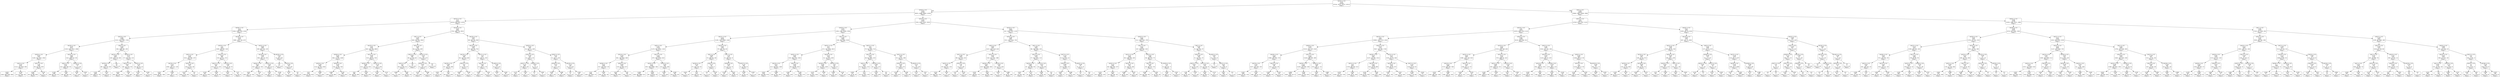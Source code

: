 digraph Tree {
node [shape=box, style="rounded", color="black", fontname=helvetica] ;
edge [fontname=helvetica] ;
0 [label="Cell 20 <= 0.5\n0.707\n130356\n[47162, 18771, 45112, 19311]\nPhase 1"] ;
1 [label="Cell 40 <= 0.5\n0.676\n63794\n[8079, 12808, 30604, 12303]\nPhase 3"] ;
0 -> 1 [labeldistance=2.5, labelangle=45, headlabel="True"] ;
2 [label="Cell 10 <= 0.5\n0.75\n25823\n[6158, 6738, 6457, 6470]\nPhase 2"] ;
1 -> 2 ;
3 [label="Cell 60 <= 0.5\n0.73\n18859\n[5400, 5338, 5703, 2418]\nPhase 3"] ;
2 -> 3 ;
4 [label="Cell 70 <= 0.5\n0.692\n12466\n[1515, 4213, 4957, 1781]\nPhase 3"] ;
3 -> 4 ;
5 [label="Cell 30 <= 0.5\n0.676\n9513\n[1329, 2025, 4573, 1586]\nPhase 3"] ;
4 -> 5 ;
6 [label="Cell 50 <= 0.5\n0.624\n7707\n[1209, 756, 4250, 1492]\nPhase 3"] ;
5 -> 6 ;
7 [label="Cell 0 <= 0.5\n0.555\n6243\n[1114, 716, 3918, 495]\nPhase 3"] ;
6 -> 7 ;
8 [label="0.635\n4766\n[1041, 690, 2550, 485]\nPhase 3"] ;
7 -> 8 ;
9 [label="0.139\n1477\n[73, 26, 1368, 10]\nPhase 3"] ;
7 -> 9 ;
10 [label="Cell 17 <= 0.5\n0.48\n1464\n[95, 40, 332, 997]\nPhase 4"] ;
6 -> 10 ;
11 [label="0.462\n1418\n[95, 40, 290, 993]\nPhase 4"] ;
10 -> 11 ;
12 [label="0.159\n46\n[0, 0, 42, 4]\nPhase 3"] ;
10 -> 12 ;
13 [label="Cell 51 <= 0.5\n0.467\n1806\n[120, 1269, 323, 94]\nPhase 2"] ;
5 -> 13 ;
14 [label="Cell 0 <= 0.5\n0.432\n1729\n[116, 1260, 308, 45]\nPhase 2"] ;
13 -> 14 ;
15 [label="0.338\n1186\n[88, 953, 124, 21]\nPhase 2"] ;
14 -> 15 ;
16 [label="0.561\n543\n[28, 307, 184, 24]\nPhase 2"] ;
14 -> 16 ;
17 [label="Cell 61 <= 0.5\n0.541\n77\n[4, 9, 15, 49]\nPhase 4"] ;
13 -> 17 ;
18 [label="0.392\n64\n[2, 6, 7, 49]\nPhase 4"] ;
17 -> 18 ;
19 [label="0.544\n13\n[2, 3, 8, 0]\nPhase 3"] ;
17 -> 19 ;
20 [label="Cell 0 <= 0.5\n0.426\n2953\n[186, 2188, 384, 195]\nPhase 2"] ;
4 -> 20 ;
21 [label="Cell 14 <= 0.5\n0.304\n1826\n[109, 1512, 125, 80]\nPhase 2"] ;
20 -> 21 ;
22 [label="Cell 78 <= 0.5\n0.29\n1806\n[89, 1512, 125, 80]\nPhase 2"] ;
21 -> 22 ;
23 [label="0.264\n1699\n[73, 1450, 97, 79]\nPhase 2"] ;
22 -> 23 ;
24 [label="0.573\n107\n[16, 62, 28, 1]\nPhase 2"] ;
22 -> 24 ;
25 [label="0.0\n20\n[20, 0, 0, 0]\nPhase 1"] ;
21 -> 25 ;
26 [label="Cell 30 <= 0.5\n0.572\n1127\n[77, 676, 259, 115]\nPhase 2"] ;
20 -> 26 ;
27 [label="Cell 51 <= 0.5\n0.667\n716\n[69, 321, 233, 93]\nPhase 2"] ;
26 -> 27 ;
28 [label="0.633\n658\n[68, 316, 229, 45]\nPhase 2"] ;
27 -> 28 ;
29 [label="0.303\n58\n[1, 5, 4, 48]\nPhase 4"] ;
27 -> 29 ;
30 [label="Cell 41 <= 0.5\n0.247\n411\n[8, 355, 26, 22]\nPhase 2"] ;
26 -> 30 ;
31 [label="0.178\n376\n[6, 340, 8, 22]\nPhase 2"] ;
30 -> 31 ;
32 [label="0.549\n35\n[2, 15, 18, 0]\nPhase 3"] ;
30 -> 32 ;
33 [label="Cell 30 <= 0.5\n0.576\n6393\n[3885, 1125, 746, 637]\nPhase 1"] ;
3 -> 33 ;
34 [label="Cell 50 <= 0.5\n0.47\n4928\n[3485, 318, 607, 518]\nPhase 1"] ;
33 -> 34 ;
35 [label="Cell 0 <= 0.5\n0.374\n4048\n[3151, 254, 496, 147]\nPhase 1"] ;
34 -> 35 ;
36 [label="Cell 70 <= 0.5\n0.315\n3537\n[2901, 245, 272, 119]\nPhase 1"] ;
35 -> 36 ;
37 [label="0.251\n2965\n[2550, 48, 261, 106]\nPhase 1"] ;
36 -> 37 ;
38 [label="0.504\n572\n[351, 197, 11, 13]\nPhase 1"] ;
36 -> 38 ;
39 [label="Cell 21 <= 0.5\n0.565\n511\n[250, 9, 224, 28]\nPhase 1"] ;
35 -> 39 ;
40 [label="0.571\n470\n[209, 9, 224, 28]\nPhase 3"] ;
39 -> 40 ;
41 [label="0.0\n41\n[41, 0, 0, 0]\nPhase 1"] ;
39 -> 41 ;
42 [label="Cell 61 <= 0.5\n0.657\n880\n[334, 64, 111, 371]\nPhase 4"] ;
34 -> 42 ;
43 [label="Cell 27 <= 0.5\n0.627\n605\n[176, 42, 73, 314]\nPhase 4"] ;
42 -> 43 ;
44 [label="0.539\n442\n[101, 28, 34, 279]\nPhase 4"] ;
43 -> 44 ;
45 [label="0.678\n163\n[75, 14, 39, 35]\nPhase 1"] ;
43 -> 45 ;
46 [label="Cell 79 <= 0.5\n0.601\n275\n[158, 22, 38, 57]\nPhase 1"] ;
42 -> 46 ;
47 [label="0.525\n239\n[154, 22, 10, 53]\nPhase 1"] ;
46 -> 47 ;
48 [label="0.37\n36\n[4, 0, 28, 4]\nPhase 3"] ;
46 -> 48 ;
49 [label="Cell 51 <= 0.5\n0.606\n1465\n[400, 807, 139, 119]\nPhase 2"] ;
33 -> 49 ;
50 [label="Cell 70 <= 0.5\n0.569\n1337\n[400, 769, 133, 35]\nPhase 2"] ;
49 -> 50 ;
51 [label="Cell 62 <= 0.5\n0.623\n908\n[337, 428, 113, 30]\nPhase 2"] ;
50 -> 51 ;
52 [label="0.621\n847\n[282, 423, 112, 30]\nPhase 2"] ;
51 -> 52 ;
53 [label="0.18\n61\n[55, 5, 1, 0]\nPhase 1"] ;
51 -> 53 ;
54 [label="Cell 61 <= 0.5\n0.344\n429\n[63, 341, 20, 5]\nPhase 2"] ;
50 -> 54 ;
55 [label="0.207\n319\n[16, 283, 19, 1]\nPhase 2"] ;
54 -> 55 ;
56 [label="0.538\n110\n[47, 58, 1, 4]\nPhase 2"] ;
54 -> 56 ;
57 [label="Cell 50 <= 0.5\n0.479\n128\n[0, 38, 6, 84]\nPhase 4"] ;
49 -> 57 ;
58 [label="0.0\n27\n[0, 27, 0, 0]\nPhase 2"] ;
57 -> 58 ;
59 [label="Cell 24 <= 0.5\n0.293\n101\n[0, 11, 6, 84]\nPhase 4"] ;
57 -> 59 ;
60 [label="0.143\n91\n[0, 1, 6, 84]\nPhase 4"] ;
59 -> 60 ;
61 [label="0.0\n10\n[0, 10, 0, 0]\nPhase 2"] ;
59 -> 61 ;
62 [label="Cell 30 <= 0.5\n0.597\n6964\n[758, 1400, 754, 4052]\nPhase 4"] ;
2 -> 62 ;
63 [label="Cell 1 <= 0.5\n0.545\n4823\n[669, 470, 592, 3092]\nPhase 4"] ;
62 -> 63 ;
64 [label="Cell 70 <= 0.5\n0.501\n4240\n[603, 426, 328, 2883]\nPhase 4"] ;
63 -> 64 ;
65 [label="Cell 60 <= 0.5\n0.434\n2984\n[460, 77, 267, 2180]\nPhase 4"] ;
64 -> 65 ;
66 [label="Cell 50 <= 0.5\n0.338\n1802\n[118, 56, 178, 1450]\nPhase 4"] ;
65 -> 66 ;
67 [label="0.43\n1265\n[108, 56, 169, 932]\nPhase 4"] ;
66 -> 67 ;
68 [label="0.069\n537\n[10, 0, 9, 518]\nPhase 4"] ;
66 -> 68 ;
69 [label="Cell 50 <= 0.5\n0.529\n1182\n[342, 21, 89, 730]\nPhase 4"] ;
65 -> 69 ;
70 [label="0.585\n776\n[283, 21, 66, 406]\nPhase 4"] ;
69 -> 70 ;
71 [label="0.339\n406\n[59, 0, 23, 324]\nPhase 4"] ;
69 -> 71 ;
72 [label="Cell 11 <= 0.5\n0.594\n1256\n[143, 349, 61, 703]\nPhase 4"] ;
64 -> 72 ;
73 [label="Cell 50 <= 0.5\n0.648\n940\n[121, 335, 59, 425]\nPhase 4"] ;
72 -> 73 ;
74 [label="0.62\n580\n[52, 283, 36, 209]\nPhase 2"] ;
73 -> 74 ;
75 [label="0.578\n360\n[69, 52, 23, 216]\nPhase 4"] ;
73 -> 75 ;
76 [label="Cell 22 <= 0.5\n0.219\n316\n[22, 14, 2, 278]\nPhase 4"] ;
72 -> 76 ;
77 [label="0.139\n299\n[6, 14, 2, 277]\nPhase 4"] ;
76 -> 77 ;
78 [label="0.111\n17\n[16, 0, 0, 1]\nPhase 1"] ;
76 -> 78 ;
79 [label="Cell 11 <= 0.5\n0.648\n583\n[66, 44, 264, 209]\nPhase 3"] ;
63 -> 79 ;
80 [label="Cell 51 <= 0.5\n0.606\n399\n[48, 41, 228, 82]\nPhase 3"] ;
79 -> 80 ;
81 [label="Cell 0 <= 0.5\n0.55\n358\n[48, 41, 228, 41]\nPhase 3"] ;
80 -> 81 ;
82 [label="0.664\n72\n[35, 7, 12, 18]\nPhase 1"] ;
81 -> 82 ;
83 [label="0.407\n286\n[13, 34, 216, 23]\nPhase 3"] ;
81 -> 83 ;
84 [label="0.0\n41\n[0, 0, 0, 41]\nPhase 4"] ;
80 -> 84 ;
85 [label="Cell 25 <= 0.5\n0.475\n184\n[18, 3, 36, 127]\nPhase 4"] ;
79 -> 85 ;
86 [label="Cell 67 <= 0.5\n0.403\n171\n[5, 3, 36, 127]\nPhase 4"] ;
85 -> 86 ;
87 [label="0.233\n122\n[0, 3, 13, 106]\nPhase 4"] ;
86 -> 87 ;
88 [label="0.586\n49\n[5, 0, 23, 21]\nPhase 3"] ;
86 -> 88 ;
89 [label="0.0\n13\n[13, 0, 0, 0]\nPhase 1"] ;
85 -> 89 ;
90 [label="Cell 70 <= 0.5\n0.603\n2141\n[89, 930, 162, 960]\nPhase 4"] ;
62 -> 90 ;
91 [label="Cell 31 <= 0.5\n0.598\n1442\n[73, 428, 150, 791]\nPhase 4"] ;
90 -> 91 ;
92 [label="Cell 79 <= 0.5\n0.538\n989\n[60, 164, 129, 636]\nPhase 4"] ;
91 -> 92 ;
93 [label="Cell 29 <= 0.5\n0.485\n863\n[57, 112, 95, 599]\nPhase 4"] ;
92 -> 93 ;
94 [label="0.651\n114\n[1, 44, 24, 45]\nPhase 4"] ;
93 -> 94 ;
95 [label="0.43\n749\n[56, 68, 71, 554]\nPhase 4"] ;
93 -> 95 ;
96 [label="Cell 41 <= 0.5\n0.67\n126\n[3, 52, 34, 37]\nPhase 2"] ;
92 -> 96 ;
97 [label="0.602\n99\n[2, 52, 13, 32]\nPhase 2"] ;
96 -> 97 ;
98 [label="0.359\n27\n[1, 0, 21, 5]\nPhase 3"] ;
96 -> 98 ;
99 [label="Cell 11 <= 0.5\n0.54\n453\n[13, 264, 21, 155]\nPhase 2"] ;
91 -> 99 ;
100 [label="Cell 2 <= 0.5\n0.461\n346\n[13, 242, 17, 74]\nPhase 2"] ;
99 -> 100 ;
101 [label="0.369\n311\n[13, 242, 9, 47]\nPhase 2"] ;
100 -> 101 ;
102 [label="0.353\n35\n[0, 0, 8, 27]\nPhase 4"] ;
100 -> 102 ;
103 [label="Cell 8 <= 0.5\n0.383\n107\n[0, 22, 4, 81]\nPhase 4"] ;
99 -> 103 ;
104 [label="0.463\n11\n[0, 7, 4, 0]\nPhase 2"] ;
103 -> 104 ;
105 [label="0.264\n96\n[0, 15, 0, 81]\nPhase 4"] ;
103 -> 105 ;
106 [label="Cell 50 <= 0.5\n0.425\n699\n[16, 502, 12, 169]\nPhase 2"] ;
90 -> 106 ;
107 [label="Cell 22 <= 0.5\n0.245\n420\n[13, 363, 9, 35]\nPhase 2"] ;
106 -> 107 ;
108 [label="Cell 27 <= 0.5\n0.215\n408\n[9, 360, 9, 30]\nPhase 2"] ;
107 -> 108 ;
109 [label="0.127\n314\n[2, 293, 6, 13]\nPhase 2"] ;
108 -> 109 ;
110 [label="0.453\n94\n[7, 67, 3, 17]\nPhase 2"] ;
108 -> 110 ;
111 [label="Cell 68 <= 0.5\n0.653\n12\n[4, 3, 0, 5]\nPhase 4"] ;
107 -> 111 ;
112 [label="0.0\n4\n[4, 0, 0, 0]\nPhase 1"] ;
111 -> 112 ;
113 [label="0.469\n8\n[0, 3, 0, 5]\nPhase 4"] ;
111 -> 113 ;
114 [label="Cell 67 <= 0.5\n0.521\n279\n[3, 139, 3, 134]\nPhase 2"] ;
106 -> 114 ;
115 [label="Cell 46 <= 0.5\n0.472\n170\n[3, 112, 3, 52]\nPhase 2"] ;
114 -> 115 ;
116 [label="0.369\n132\n[3, 102, 3, 24]\nPhase 2"] ;
115 -> 116 ;
117 [label="0.388\n38\n[0, 10, 0, 28]\nPhase 4"] ;
115 -> 117 ;
118 [label="Cell 29 <= 0.5\n0.373\n109\n[0, 27, 0, 82]\nPhase 4"] ;
114 -> 118 ;
119 [label="0.0\n8\n[0, 8, 0, 0]\nPhase 2"] ;
118 -> 119 ;
120 [label="0.305\n101\n[0, 19, 0, 82]\nPhase 4"] ;
118 -> 120 ;
121 [label="Cell 70 <= 0.5\n0.544\n37971\n[1921, 6070, 24147, 5833]\nPhase 3"] ;
1 -> 121 ;
122 [label="Cell 50 <= 0.5\n0.453\n27122\n[1494, 1538, 19390, 4700]\nPhase 3"] ;
121 -> 122 ;
123 [label="Cell 31 <= 0.5\n0.332\n18639\n[1248, 1135, 15090, 1166]\nPhase 3"] ;
122 -> 123 ;
124 [label="Cell 0 <= 0.5\n0.291\n17163\n[1170, 539, 14352, 1102]\nPhase 3"] ;
123 -> 124 ;
125 [label="Cell 10 <= 0.5\n0.526\n4307\n[691, 330, 2826, 460]\nPhase 3"] ;
124 -> 125 ;
126 [label="Cell 60 <= 0.5\n0.422\n3200\n[537, 263, 2357, 43]\nPhase 3"] ;
125 -> 126 ;
127 [label="0.34\n2468\n[244, 231, 1976, 17]\nPhase 3"] ;
126 -> 127 ;
128 [label="0.566\n732\n[293, 32, 381, 26]\nPhase 3"] ;
126 -> 128 ;
129 [label="Cell 61 <= 0.5\n0.656\n1107\n[154, 67, 469, 417]\nPhase 3"] ;
125 -> 129 ;
130 [label="0.621\n998\n[76, 66, 455, 401]\nPhase 3"] ;
129 -> 130 ;
131 [label="0.45\n109\n[78, 1, 14, 16]\nPhase 1"] ;
129 -> 131 ;
132 [label="Cell 11 <= 0.5\n0.192\n12856\n[479, 209, 11526, 642]\nPhase 3"] ;
124 -> 132 ;
133 [label="Cell 41 <= 0.5\n0.157\n12006\n[454, 200, 11006, 346]\nPhase 3"] ;
132 -> 133 ;
134 [label="0.268\n5744\n[359, 186, 4888, 311]\nPhase 3"] ;
133 -> 134 ;
135 [label="0.045\n6262\n[95, 14, 6118, 35]\nPhase 3"] ;
133 -> 135 ;
136 [label="Cell 41 <= 0.5\n0.503\n850\n[25, 9, 520, 296]\nPhase 3"] ;
132 -> 136 ;
137 [label="0.499\n343\n[7, 0, 133, 203]\nPhase 4"] ;
136 -> 137 ;
138 [label="0.382\n507\n[18, 9, 387, 93]\nPhase 3"] ;
136 -> 138 ;
139 [label="Cell 41 <= 0.5\n0.582\n1476\n[78, 596, 738, 64]\nPhase 3"] ;
123 -> 139 ;
140 [label="Cell 2 <= 0.5\n0.608\n843\n[73, 448, 262, 60]\nPhase 2"] ;
139 -> 140 ;
141 [label="Cell 30 <= 0.5\n0.578\n744\n[71, 440, 178, 55]\nPhase 2"] ;
140 -> 141 ;
142 [label="0.623\n70\n[28, 1, 31, 10]\nPhase 3"] ;
141 -> 142 ;
143 [label="0.52\n674\n[43, 439, 147, 45]\nPhase 2"] ;
141 -> 143 ;
144 [label="Cell 0 <= 0.5\n0.271\n99\n[2, 8, 84, 5]\nPhase 3"] ;
140 -> 144 ;
145 [label="0.0\n3\n[0, 3, 0, 0]\nPhase 2"] ;
144 -> 145 ;
146 [label="0.229\n96\n[2, 5, 84, 5]\nPhase 3"] ;
144 -> 146 ;
147 [label="Cell 1 <= 0.5\n0.38\n633\n[5, 148, 476, 4]\nPhase 3"] ;
139 -> 147 ;
148 [label="Cell 69 <= 0.5\n0.493\n347\n[4, 127, 212, 4]\nPhase 3"] ;
147 -> 148 ;
149 [label="0.158\n58\n[0, 53, 5, 0]\nPhase 2"] ;
148 -> 149 ;
150 [label="0.421\n289\n[4, 74, 207, 4]\nPhase 3"] ;
148 -> 150 ;
151 [label="Cell 37 <= 0.5\n0.143\n286\n[1, 21, 264, 0]\nPhase 3"] ;
147 -> 151 ;
152 [label="0.109\n277\n[1, 15, 261, 0]\nPhase 3"] ;
151 -> 152 ;
153 [label="0.444\n9\n[0, 6, 3, 0]\nPhase 2"] ;
151 -> 153 ;
154 [label="Cell 1 <= 0.5\n0.566\n8483\n[246, 403, 4300, 3534]\nPhase 3"] ;
122 -> 154 ;
155 [label="Cell 51 <= 0.5\n0.57\n5337\n[171, 307, 2038, 2821]\nPhase 4"] ;
154 -> 155 ;
156 [label="Cell 41 <= 0.5\n0.602\n3787\n[159, 288, 1759, 1581]\nPhase 3"] ;
155 -> 156 ;
157 [label="Cell 10 <= 0.5\n0.617\n2357\n[113, 250, 814, 1180]\nPhase 4"] ;
156 -> 157 ;
158 [label="0.652\n1410\n[93, 195, 649, 473]\nPhase 3"] ;
157 -> 158 ;
159 [label="0.408\n947\n[20, 55, 165, 707]\nPhase 4"] ;
157 -> 159 ;
160 [label="Cell 0 <= 0.5\n0.483\n1430\n[46, 38, 945, 401]\nPhase 3"] ;
156 -> 160 ;
161 [label="0.562\n420\n[34, 1, 161, 224]\nPhase 4"] ;
160 -> 161 ;
162 [label="0.365\n1010\n[12, 37, 784, 177]\nPhase 3"] ;
160 -> 162 ;
163 [label="Cell 42 <= 0.5\n0.327\n1550\n[12, 19, 279, 1240]\nPhase 4"] ;
155 -> 163 ;
164 [label="Cell 38 <= 0.5\n0.269\n1385\n[12, 19, 185, 1169]\nPhase 4"] ;
163 -> 164 ;
165 [label="0.237\n1311\n[12, 19, 144, 1136]\nPhase 4"] ;
164 -> 165 ;
166 [label="0.494\n74\n[0, 0, 41, 33]\nPhase 3"] ;
164 -> 166 ;
167 [label="Cell 45 <= 0.5\n0.49\n165\n[0, 0, 94, 71]\nPhase 3"] ;
163 -> 167 ;
168 [label="0.406\n127\n[0, 0, 91, 36]\nPhase 3"] ;
167 -> 168 ;
169 [label="0.145\n38\n[0, 0, 3, 35]\nPhase 4"] ;
167 -> 169 ;
170 [label="Cell 51 <= 0.5\n0.43\n3146\n[75, 96, 2262, 713]\nPhase 3"] ;
154 -> 170 ;
171 [label="Cell 11 <= 0.5\n0.343\n2314\n[60, 86, 1845, 323]\nPhase 3"] ;
170 -> 171 ;
172 [label="Cell 0 <= 0.5\n0.275\n1857\n[52, 83, 1571, 151]\nPhase 3"] ;
171 -> 172 ;
173 [label="0.699\n114\n[30, 19, 49, 16]\nPhase 3"] ;
172 -> 173 ;
174 [label="0.23\n1743\n[22, 64, 1522, 135]\nPhase 3"] ;
172 -> 174 ;
175 [label="Cell 34 <= 0.5\n0.499\n457\n[8, 3, 274, 172]\nPhase 3"] ;
171 -> 175 ;
176 [label="0.479\n429\n[8, 3, 274, 144]\nPhase 3"] ;
175 -> 176 ;
177 [label="0.0\n28\n[0, 0, 0, 28]\nPhase 4"] ;
175 -> 177 ;
178 [label="Cell 11 <= 0.5\n0.529\n832\n[15, 10, 417, 390]\nPhase 3"] ;
170 -> 178 ;
179 [label="Cell 41 <= 0.5\n0.507\n691\n[9, 9, 402, 271]\nPhase 3"] ;
178 -> 179 ;
180 [label="0.518\n394\n[6, 4, 169, 215]\nPhase 4"] ;
179 -> 180 ;
181 [label="0.349\n297\n[3, 5, 233, 56]\nPhase 3"] ;
179 -> 181 ;
182 [label="Cell 63 <= 0.5\n0.275\n141\n[6, 1, 15, 119]\nPhase 4"] ;
178 -> 182 ;
183 [label="0.171\n131\n[6, 0, 6, 119]\nPhase 4"] ;
182 -> 183 ;
184 [label="0.18\n10\n[0, 1, 9, 0]\nPhase 3"] ;
182 -> 184 ;
185 [label="Cell 30 <= 0.5\n0.621\n10849\n[427, 4532, 4757, 1133]\nPhase 3"] ;
121 -> 185 ;
186 [label="Cell 41 <= 0.5\n0.586\n5861\n[315, 1376, 3416, 754]\nPhase 3"] ;
185 -> 186 ;
187 [label="Cell 0 <= 0.5\n0.687\n3207\n[229, 1128, 1230, 620]\nPhase 3"] ;
186 -> 187 ;
188 [label="Cell 11 <= 0.5\n0.598\n1063\n[89, 613, 129, 232]\nPhase 2"] ;
187 -> 188 ;
189 [label="Cell 51 <= 0.5\n0.549\n950\n[76, 604, 127, 143]\nPhase 2"] ;
188 -> 189 ;
190 [label="0.522\n906\n[71, 600, 125, 110]\nPhase 2"] ;
189 -> 190 ;
191 [label="0.414\n44\n[5, 4, 2, 33]\nPhase 4"] ;
189 -> 191 ;
192 [label="Cell 10 <= 0.5\n0.36\n113\n[13, 9, 2, 89]\nPhase 4"] ;
188 -> 192 ;
193 [label="0.32\n10\n[8, 0, 0, 2]\nPhase 1"] ;
192 -> 193 ;
194 [label="0.276\n103\n[5, 9, 2, 87]\nPhase 4"] ;
192 -> 194 ;
195 [label="Cell 11 <= 0.5\n0.642\n2144\n[140, 515, 1101, 388]\nPhase 3"] ;
187 -> 195 ;
196 [label="Cell 50 <= 0.5\n0.603\n1841\n[125, 482, 1028, 206]\nPhase 3"] ;
195 -> 196 ;
197 [label="0.535\n1333\n[111, 358, 827, 37]\nPhase 3"] ;
196 -> 197 ;
198 [label="0.672\n508\n[14, 124, 201, 169]\nPhase 3"] ;
196 -> 198 ;
199 [label="Cell 10 <= 0.5\n0.567\n303\n[15, 33, 73, 182]\nPhase 4"] ;
195 -> 199 ;
200 [label="0.651\n41\n[9, 7, 21, 4]\nPhase 3"] ;
199 -> 200 ;
201 [label="0.489\n262\n[6, 26, 52, 178]\nPhase 4"] ;
199 -> 201 ;
202 [label="Cell 1 <= 0.5\n0.309\n2654\n[86, 248, 2186, 134]\nPhase 3"] ;
186 -> 202 ;
203 [label="Cell 11 <= 0.5\n0.436\n1470\n[77, 204, 1076, 113]\nPhase 3"] ;
202 -> 203 ;
204 [label="Cell 42 <= 0.5\n0.386\n1296\n[67, 191, 994, 44]\nPhase 3"] ;
203 -> 204 ;
205 [label="0.457\n973\n[67, 175, 691, 40]\nPhase 3"] ;
204 -> 205 ;
206 [label="0.117\n323\n[0, 16, 303, 4]\nPhase 3"] ;
204 -> 206 ;
207 [label="Cell 14 <= 0.5\n0.612\n174\n[10, 13, 82, 69]\nPhase 3"] ;
203 -> 207 ;
208 [label="0.596\n148\n[10, 13, 82, 43]\nPhase 3"] ;
207 -> 208 ;
209 [label="0.0\n26\n[0, 0, 0, 26]\nPhase 4"] ;
207 -> 209 ;
210 [label="Cell 73 <= 0.5\n0.119\n1184\n[9, 44, 1110, 21]\nPhase 3"] ;
202 -> 210 ;
211 [label="Cell 50 <= 0.5\n0.084\n1132\n[9, 19, 1083, 21]\nPhase 3"] ;
210 -> 211 ;
212 [label="0.032\n925\n[7, 7, 910, 1]\nPhase 3"] ;
211 -> 212 ;
213 [label="0.289\n207\n[2, 12, 173, 20]\nPhase 3"] ;
211 -> 213 ;
214 [label="Cell 67 <= 0.5\n0.499\n52\n[0, 25, 27, 0]\nPhase 3"] ;
210 -> 214 ;
215 [label="0.0\n27\n[0, 0, 27, 0]\nPhase 3"] ;
214 -> 215 ;
216 [label="0.0\n25\n[0, 25, 0, 0]\nPhase 2"] ;
214 -> 216 ;
217 [label="Cell 42 <= 0.5\n0.521\n4988\n[112, 3156, 1341, 379]\nPhase 2"] ;
185 -> 217 ;
218 [label="Cell 1 <= 0.5\n0.471\n4288\n[107, 2976, 863, 342]\nPhase 2"] ;
217 -> 218 ;
219 [label="Cell 11 <= 0.5\n0.372\n2808\n[69, 2190, 284, 265]\nPhase 2"] ;
218 -> 219 ;
220 [label="Cell 41 <= 0.5\n0.323\n2556\n[68, 2081, 250, 157]\nPhase 2"] ;
219 -> 220 ;
221 [label="0.253\n1662\n[43, 1429, 65, 125]\nPhase 2"] ;
220 -> 221 ;
222 [label="0.423\n894\n[25, 652, 185, 32]\nPhase 2"] ;
220 -> 222 ;
223 [label="Cell 51 <= 0.5\n0.611\n252\n[1, 109, 34, 108]\nPhase 2"] ;
219 -> 223 ;
224 [label="0.588\n183\n[1, 99, 25, 58]\nPhase 2"] ;
223 -> 224 ;
225 [label="0.437\n69\n[0, 10, 9, 50]\nPhase 4"] ;
223 -> 225 ;
226 [label="Cell 31 <= 0.5\n0.562\n1480\n[38, 786, 579, 77]\nPhase 2"] ;
218 -> 226 ;
227 [label="Cell 2 <= 0.5\n0.591\n963\n[34, 382, 477, 70]\nPhase 3"] ;
226 -> 227 ;
228 [label="0.589\n724\n[33, 362, 285, 44]\nPhase 2"] ;
227 -> 228 ;
229 [label="0.336\n239\n[1, 20, 192, 26]\nPhase 3"] ;
227 -> 229 ;
230 [label="Cell 56 <= 0.5\n0.35\n517\n[4, 404, 102, 7]\nPhase 2"] ;
226 -> 230 ;
231 [label="0.294\n479\n[4, 396, 72, 7]\nPhase 2"] ;
230 -> 231 ;
232 [label="0.332\n38\n[0, 8, 30, 0]\nPhase 3"] ;
230 -> 232 ;
233 [label="Cell 2 <= 0.5\n0.465\n700\n[5, 180, 478, 37]\nPhase 3"] ;
217 -> 233 ;
234 [label="Cell 41 <= 0.5\n0.548\n509\n[5, 176, 291, 37]\nPhase 3"] ;
233 -> 234 ;
235 [label="Cell 51 <= 0.5\n0.652\n130\n[5, 62, 35, 28]\nPhase 2"] ;
234 -> 235 ;
236 [label="0.58\n109\n[5, 62, 32, 10]\nPhase 2"] ;
235 -> 236 ;
237 [label="0.245\n21\n[0, 0, 3, 18]\nPhase 4"] ;
235 -> 237 ;
238 [label="Cell 73 <= 0.5\n0.453\n379\n[0, 114, 256, 9]\nPhase 3"] ;
234 -> 238 ;
239 [label="0.418\n358\n[0, 95, 256, 7]\nPhase 3"] ;
238 -> 239 ;
240 [label="0.172\n21\n[0, 19, 0, 2]\nPhase 2"] ;
238 -> 240 ;
241 [label="Cell 0 <= 0.5\n0.041\n191\n[0, 4, 187, 0]\nPhase 3"] ;
233 -> 241 ;
242 [label="0.0\n1\n[0, 1, 0, 0]\nPhase 2"] ;
241 -> 242 ;
243 [label="Cell 11 <= 0.5\n0.031\n190\n[0, 3, 187, 0]\nPhase 3"] ;
241 -> 243 ;
244 [label="0.021\n189\n[0, 2, 187, 0]\nPhase 3"] ;
243 -> 244 ;
245 [label="0.0\n1\n[0, 1, 0, 0]\nPhase 2"] ;
243 -> 245 ;
246 [label="Cell 0 <= 0.5\n0.589\n66562\n[39083, 5963, 14508, 7008]\nPhase 1"] ;
0 -> 246 [labeldistance=2.5, labelangle=-45, headlabel="False"] ;
247 [label="Cell 51 <= 0.5\n0.49\n39224\n[27029, 4775, 2297, 5123]\nPhase 1"] ;
246 -> 247 ;
248 [label="Cell 30 <= 0.5\n0.45\n35932\n[25970, 4630, 2219, 3113]\nPhase 1"] ;
247 -> 248 ;
249 [label="Cell 10 <= 0.5\n0.35\n24887\n[19840, 1112, 1733, 2202]\nPhase 1"] ;
248 -> 249 ;
250 [label="Cell 60 <= 0.5\n0.254\n17711\n[15213, 762, 1273, 463]\nPhase 1"] ;
249 -> 250 ;
251 [label="Cell 40 <= 0.5\n0.433\n4906\n[3588, 376, 768, 174]\nPhase 1"] ;
250 -> 251 ;
252 [label="Cell 70 <= 0.5\n0.352\n4121\n[3277, 341, 358, 145]\nPhase 1"] ;
251 -> 252 ;
253 [label="0.267\n3283\n[2790, 44, 316, 133]\nPhase 1"] ;
252 -> 253 ;
254 [label="0.534\n838\n[487, 297, 42, 12]\nPhase 1"] ;
252 -> 254 ;
255 [label="Cell 21 <= 0.5\n0.567\n785\n[311, 35, 410, 29]\nPhase 3"] ;
251 -> 255 ;
256 [label="0.548\n666\n[216, 35, 390, 25]\nPhase 3"] ;
255 -> 256 ;
257 [label="0.333\n119\n[95, 0, 20, 4]\nPhase 1"] ;
255 -> 257 ;
258 [label="Cell 71 <= 0.5\n0.173\n12805\n[11625, 386, 505, 289]\nPhase 1"] ;
250 -> 258 ;
259 [label="Cell 50 <= 0.5\n0.144\n11960\n[11051, 157, 494, 258]\nPhase 1"] ;
258 -> 259 ;
260 [label="0.098\n9522\n[9037, 106, 374, 5]\nPhase 1"] ;
259 -> 260 ;
261 [label="0.304\n2438\n[2014, 51, 120, 253]\nPhase 1"] ;
259 -> 261 ;
262 [label="Cell 62 <= 0.5\n0.464\n845\n[574, 229, 11, 31]\nPhase 1"] ;
258 -> 262 ;
263 [label="0.529\n643\n[381, 220, 11, 31]\nPhase 1"] ;
262 -> 263 ;
264 [label="0.085\n202\n[193, 9, 0, 0]\nPhase 1"] ;
262 -> 264 ;
265 [label="Cell 61 <= 0.5\n0.519\n7176\n[4627, 350, 460, 1739]\nPhase 1"] ;
249 -> 265 ;
266 [label="Cell 50 <= 0.5\n0.614\n4381\n[2274, 314, 382, 1411]\nPhase 1"] ;
265 -> 266 ;
267 [label="Cell 11 <= 0.5\n0.56\n2813\n[1749, 260, 283, 521]\nPhase 1"] ;
266 -> 267 ;
268 [label="0.479\n2132\n[1493, 231, 232, 176]\nPhase 1"] ;
267 -> 268 ;
269 [label="0.595\n681\n[256, 29, 51, 345]\nPhase 4"] ;
267 -> 269 ;
270 [label="Cell 79 <= 0.5\n0.561\n1568\n[525, 54, 99, 890]\nPhase 4"] ;
266 -> 270 ;
271 [label="0.532\n1278\n[378, 24, 94, 782]\nPhase 4"] ;
270 -> 271 ;
272 [label="0.593\n290\n[147, 30, 5, 108]\nPhase 1"] ;
270 -> 272 ;
273 [label="Cell 21 <= 0.5\n0.277\n2795\n[2353, 36, 78, 328]\nPhase 1"] ;
265 -> 273 ;
274 [label="Cell 50 <= 0.5\n0.414\n1244\n[920, 28, 59, 237]\nPhase 1"] ;
273 -> 274 ;
275 [label="0.291\n747\n[623, 15, 31, 78]\nPhase 1"] ;
274 -> 275 ;
276 [label="0.537\n497\n[297, 13, 28, 159]\nPhase 1"] ;
274 -> 276 ;
277 [label="Cell 71 <= 0.5\n0.143\n1551\n[1433, 8, 19, 91]\nPhase 1"] ;
273 -> 277 ;
278 [label="0.108\n1414\n[1334, 1, 19, 60]\nPhase 1"] ;
277 -> 278 ;
279 [label="0.424\n137\n[99, 7, 0, 31]\nPhase 1"] ;
277 -> 279 ;
280 [label="Cell 61 <= 0.5\n0.582\n11045\n[6130, 3518, 486, 911]\nPhase 1"] ;
248 -> 280 ;
281 [label="Cell 70 <= 0.5\n0.633\n6566\n[2720, 2797, 384, 665]\nPhase 2"] ;
280 -> 281 ;
282 [label="Cell 31 <= 0.5\n0.642\n3947\n[1985, 1131, 328, 503]\nPhase 1"] ;
281 -> 282 ;
283 [label="Cell 10 <= 0.5\n0.614\n3090\n[1737, 620, 287, 446]\nPhase 1"] ;
282 -> 283 ;
284 [label="0.533\n2251\n[1441, 485, 195, 130]\nPhase 1"] ;
283 -> 284 ;
285 [label="0.696\n839\n[296, 135, 92, 316]\nPhase 4"] ;
283 -> 285 ;
286 [label="Cell 21 <= 0.5\n0.554\n857\n[248, 511, 41, 57]\nPhase 2"] ;
282 -> 286 ;
287 [label="0.439\n520\n[77, 379, 41, 23]\nPhase 2"] ;
286 -> 287 ;
288 [label="0.579\n337\n[171, 132, 0, 34]\nPhase 1"] ;
286 -> 288 ;
289 [label="Cell 22 <= 0.5\n0.512\n2619\n[735, 1666, 56, 162]\nPhase 2"] ;
281 -> 289 ;
290 [label="Cell 11 <= 0.5\n0.489\n2281\n[545, 1529, 56, 151]\nPhase 2"] ;
289 -> 290 ;
291 [label="0.444\n1964\n[492, 1378, 56, 38]\nPhase 2"] ;
290 -> 291 ;
292 [label="0.618\n317\n[53, 151, 0, 113]\nPhase 2"] ;
290 -> 292 ;
293 [label="Cell 25 <= 0.5\n0.519\n338\n[190, 137, 0, 11]\nPhase 1"] ;
289 -> 293 ;
294 [label="0.477\n303\n[189, 111, 0, 3]\nPhase 1"] ;
293 -> 294 ;
295 [label="0.395\n35\n[1, 26, 0, 8]\nPhase 2"] ;
293 -> 295 ;
296 [label="Cell 21 <= 0.5\n0.391\n4479\n[3410, 721, 102, 246]\nPhase 1"] ;
280 -> 296 ;
297 [label="Cell 70 <= 0.5\n0.553\n2017\n[1225, 526, 79, 187]\nPhase 1"] ;
296 -> 297 ;
298 [label="Cell 10 <= 0.5\n0.497\n1402\n[952, 240, 75, 135]\nPhase 1"] ;
297 -> 298 ;
299 [label="0.393\n1014\n[770, 164, 61, 19]\nPhase 1"] ;
298 -> 299 ;
300 [label="0.651\n388\n[182, 76, 14, 116]\nPhase 1"] ;
298 -> 300 ;
301 [label="Cell 58 <= 0.5\n0.579\n615\n[273, 286, 4, 52]\nPhase 2"] ;
297 -> 301 ;
302 [label="0.576\n505\n[184, 268, 3, 50]\nPhase 2"] ;
301 -> 302 ;
303 [label="0.318\n110\n[89, 18, 1, 2]\nPhase 1"] ;
301 -> 303 ;
304 [label="Cell 62 <= 0.5\n0.205\n2462\n[2185, 195, 23, 59]\nPhase 1"] ;
296 -> 304 ;
305 [label="Cell 10 <= 0.5\n0.3\n1492\n[1234, 182, 22, 54]\nPhase 1"] ;
304 -> 305 ;
306 [label="0.224\n1201\n[1051, 122, 18, 10]\nPhase 1"] ;
305 -> 306 ;
307 [label="0.539\n291\n[183, 60, 4, 44]\nPhase 1"] ;
305 -> 307 ;
308 [label="Cell 34 <= 0.5\n0.039\n970\n[951, 13, 1, 5]\nPhase 1"] ;
304 -> 308 ;
309 [label="0.028\n917\n[904, 7, 1, 5]\nPhase 1"] ;
308 -> 309 ;
310 [label="0.201\n53\n[47, 6, 0, 0]\nPhase 1"] ;
308 -> 310 ;
311 [label="Cell 62 <= 0.5\n0.521\n3292\n[1059, 145, 78, 2010]\nPhase 4"] ;
247 -> 311 ;
312 [label="Cell 10 <= 0.5\n0.469\n2753\n[647, 141, 73, 1892]\nPhase 4"] ;
311 -> 312 ;
313 [label="Cell 21 <= 0.5\n0.584\n1344\n[470, 89, 65, 720]\nPhase 4"] ;
312 -> 313 ;
314 [label="Cell 26 <= 0.5\n0.502\n857\n[185, 41, 60, 571]\nPhase 4"] ;
313 -> 314 ;
315 [label="Cell 78 <= 0.5\n0.409\n672\n[125, 27, 20, 500]\nPhase 4"] ;
314 -> 315 ;
316 [label="0.354\n604\n[84, 23, 20, 477]\nPhase 4"] ;
315 -> 316 ;
317 [label="0.519\n68\n[41, 4, 0, 23]\nPhase 1"] ;
315 -> 317 ;
318 [label="Cell 38 <= 0.5\n0.695\n185\n[60, 14, 40, 71]\nPhase 4"] ;
314 -> 318 ;
319 [label="0.645\n142\n[48, 12, 15, 67]\nPhase 4"] ;
318 -> 319 ;
320 [label="0.573\n43\n[12, 2, 25, 4]\nPhase 3"] ;
318 -> 320 ;
321 [label="Cell 61 <= 0.5\n0.554\n487\n[285, 48, 5, 149]\nPhase 1"] ;
313 -> 321 ;
322 [label="Cell 30 <= 0.5\n0.618\n260\n[109, 34, 4, 113]\nPhase 4"] ;
321 -> 322 ;
323 [label="0.52\n192\n[97, 1, 3, 91]\nPhase 1"] ;
322 -> 323 ;
324 [label="0.628\n68\n[12, 33, 1, 22]\nPhase 2"] ;
322 -> 324 ;
325 [label="Cell 5 <= 0.5\n0.37\n227\n[176, 14, 1, 36]\nPhase 1"] ;
321 -> 325 ;
326 [label="0.253\n190\n[162, 0, 1, 27]\nPhase 1"] ;
325 -> 326 ;
327 [label="0.654\n37\n[14, 14, 0, 9]\nPhase 1"] ;
325 -> 327 ;
328 [label="Cell 9 <= 0.5\n0.291\n1409\n[177, 52, 8, 1172]\nPhase 4"] ;
312 -> 328 ;
329 [label="Cell 60 <= 0.5\n0.549\n133\n[61, 2, 5, 65]\nPhase 4"] ;
328 -> 329 ;
330 [label="Cell 41 <= 0.5\n0.269\n40\n[1, 2, 3, 34]\nPhase 4"] ;
329 -> 330 ;
331 [label="0.193\n38\n[1, 0, 3, 34]\nPhase 4"] ;
330 -> 331 ;
332 [label="0.0\n2\n[0, 2, 0, 0]\nPhase 2"] ;
330 -> 332 ;
333 [label="Cell 27 <= 0.5\n0.472\n93\n[60, 0, 2, 31]\nPhase 1"] ;
329 -> 333 ;
334 [label="0.514\n38\n[13, 0, 2, 23]\nPhase 4"] ;
333 -> 334 ;
335 [label="0.249\n55\n[47, 0, 0, 8]\nPhase 1"] ;
333 -> 335 ;
336 [label="Cell 31 <= 0.5\n0.238\n1276\n[116, 50, 3, 1107]\nPhase 4"] ;
328 -> 336 ;
337 [label="Cell 50 <= 0.5\n0.194\n1129\n[108, 10, 3, 1008]\nPhase 4"] ;
336 -> 337 ;
338 [label="0.517\n34\n[19, 1, 0, 14]\nPhase 1"] ;
337 -> 338 ;
339 [label="0.169\n1095\n[89, 9, 3, 994]\nPhase 4"] ;
337 -> 339 ;
340 [label="Cell 68 <= 0.5\n0.469\n147\n[8, 40, 0, 99]\nPhase 4"] ;
336 -> 340 ;
341 [label="0.277\n19\n[1, 16, 0, 2]\nPhase 2"] ;
340 -> 341 ;
342 [label="0.388\n128\n[7, 24, 0, 97]\nPhase 4"] ;
340 -> 342 ;
343 [label="Cell 52 <= 0.5\n0.368\n539\n[412, 4, 5, 118]\nPhase 1"] ;
311 -> 343 ;
344 [label="Cell 5 <= 0.5\n0.259\n452\n[384, 3, 3, 62]\nPhase 1"] ;
343 -> 344 ;
345 [label="Cell 60 <= 0.5\n0.175\n398\n[360, 3, 3, 32]\nPhase 1"] ;
344 -> 345 ;
346 [label="Cell 71 <= 0.5\n0.42\n10\n[0, 3, 0, 7]\nPhase 4"] ;
345 -> 346 ;
347 [label="0.0\n7\n[0, 0, 0, 7]\nPhase 4"] ;
346 -> 347 ;
348 [label="0.0\n3\n[0, 3, 0, 0]\nPhase 2"] ;
346 -> 348 ;
349 [label="Cell 77 <= 0.5\n0.135\n388\n[360, 0, 3, 25]\nPhase 1"] ;
345 -> 349 ;
350 [label="0.101\n376\n[356, 0, 3, 17]\nPhase 1"] ;
349 -> 350 ;
351 [label="0.444\n12\n[4, 0, 0, 8]\nPhase 4"] ;
349 -> 351 ;
352 [label="Cell 79 <= 0.5\n0.494\n54\n[24, 0, 0, 30]\nPhase 4"] ;
344 -> 352 ;
353 [label="Cell 66 <= 0.5\n0.285\n29\n[24, 0, 0, 5]\nPhase 1"] ;
352 -> 353 ;
354 [label="0.0\n24\n[24, 0, 0, 0]\nPhase 1"] ;
353 -> 354 ;
355 [label="0.0\n5\n[0, 0, 0, 5]\nPhase 4"] ;
353 -> 355 ;
356 [label="0.0\n25\n[0, 0, 0, 25]\nPhase 4"] ;
352 -> 356 ;
357 [label="Cell 30 <= 0.5\n0.481\n87\n[28, 1, 2, 56]\nPhase 4"] ;
343 -> 357 ;
358 [label="Cell 79 <= 0.5\n0.437\n31\n[21, 0, 0, 10]\nPhase 1"] ;
357 -> 358 ;
359 [label="0.0\n17\n[17, 0, 0, 0]\nPhase 1"] ;
358 -> 359 ;
360 [label="Cell 48 <= 0.5\n0.408\n14\n[4, 0, 0, 10]\nPhase 4"] ;
358 -> 360 ;
361 [label="0.0\n4\n[4, 0, 0, 0]\nPhase 1"] ;
360 -> 361 ;
362 [label="0.0\n10\n[0, 0, 0, 10]\nPhase 4"] ;
360 -> 362 ;
363 [label="Cell 4 <= 0.5\n0.308\n56\n[7, 1, 2, 46]\nPhase 4"] ;
357 -> 363 ;
364 [label="Cell 39 <= 0.5\n0.212\n52\n[3, 1, 2, 46]\nPhase 4"] ;
363 -> 364 ;
365 [label="0.117\n49\n[0, 1, 2, 46]\nPhase 4"] ;
364 -> 365 ;
366 [label="0.0\n3\n[3, 0, 0, 0]\nPhase 1"] ;
364 -> 366 ;
367 [label="0.0\n4\n[4, 0, 0, 0]\nPhase 1"] ;
363 -> 367 ;
368 [label="Cell 61 <= 0.5\n0.599\n27338\n[12054, 1188, 12211, 1885]\nPhase 3"] ;
246 -> 368 ;
369 [label="Cell 40 <= 0.5\n0.588\n16311\n[4725, 913, 9181, 1492]\nPhase 3"] ;
368 -> 369 ;
370 [label="Cell 50 <= 0.5\n0.642\n3433\n[1792, 377, 811, 453]\nPhase 1"] ;
369 -> 370 ;
371 [label="Cell 21 <= 0.5\n0.574\n2543\n[1500, 303, 635, 105]\nPhase 1"] ;
370 -> 371 ;
372 [label="Cell 60 <= 0.5\n0.625\n1543\n[731, 222, 555, 35]\nPhase 1"] ;
371 -> 372 ;
373 [label="Cell 31 <= 0.5\n0.629\n679\n[201, 109, 344, 25]\nPhase 3"] ;
372 -> 373 ;
374 [label="0.589\n622\n[201, 57, 339, 25]\nPhase 3"] ;
373 -> 374 ;
375 [label="0.16\n57\n[0, 52, 5, 0]\nPhase 2"] ;
373 -> 375 ;
376 [label="Cell 71 <= 0.5\n0.547\n864\n[530, 113, 211, 10]\nPhase 1"] ;
372 -> 376 ;
377 [label="0.487\n747\n[497, 49, 191, 10]\nPhase 1"] ;
376 -> 377 ;
378 [label="0.592\n117\n[33, 64, 20, 0]\nPhase 2"] ;
376 -> 378 ;
379 [label="Cell 11 <= 0.5\n0.391\n1000\n[769, 81, 80, 70]\nPhase 1"] ;
371 -> 379 ;
380 [label="Cell 31 <= 0.5\n0.345\n936\n[749, 81, 74, 32]\nPhase 1"] ;
379 -> 380 ;
381 [label="0.303\n869\n[720, 55, 62, 32]\nPhase 1"] ;
380 -> 381 ;
382 [label="0.63\n67\n[29, 26, 12, 0]\nPhase 1"] ;
380 -> 382 ;
383 [label="Cell 66 <= 0.5\n0.541\n64\n[20, 0, 6, 38]\nPhase 4"] ;
379 -> 383 ;
384 [label="0.439\n50\n[9, 0, 5, 36]\nPhase 4"] ;
383 -> 384 ;
385 [label="0.357\n14\n[11, 0, 1, 2]\nPhase 1"] ;
383 -> 385 ;
386 [label="Cell 31 <= 0.5\n0.693\n890\n[292, 74, 176, 348]\nPhase 4"] ;
370 -> 386 ;
387 [label="Cell 26 <= 0.5\n0.672\n838\n[289, 35, 174, 340]\nPhase 4"] ;
386 -> 387 ;
388 [label="Cell 51 <= 0.5\n0.644\n613\n[178, 21, 118, 296]\nPhase 4"] ;
387 -> 388 ;
389 [label="0.664\n416\n[162, 14, 82, 158]\nPhase 1"] ;
388 -> 389 ;
390 [label="0.468\n197\n[16, 7, 36, 138]\nPhase 4"] ;
388 -> 390 ;
391 [label="Cell 2 <= 0.5\n0.653\n225\n[111, 14, 56, 44]\nPhase 1"] ;
387 -> 391 ;
392 [label="0.586\n186\n[109, 8, 33, 36]\nPhase 1"] ;
391 -> 392 ;
393 [label="0.584\n39\n[2, 6, 23, 8]\nPhase 3"] ;
391 -> 393 ;
394 [label="Cell 10 <= 0.5\n0.409\n52\n[3, 39, 2, 8]\nPhase 2"] ;
386 -> 394 ;
395 [label="Cell 57 <= 0.5\n0.145\n39\n[0, 36, 2, 1]\nPhase 2"] ;
394 -> 395 ;
396 [label="0.1\n38\n[0, 36, 2, 0]\nPhase 2"] ;
395 -> 396 ;
397 [label="0.0\n1\n[0, 0, 0, 1]\nPhase 4"] ;
395 -> 397 ;
398 [label="Cell 59 <= 0.5\n0.604\n13\n[3, 3, 0, 7]\nPhase 4"] ;
394 -> 398 ;
399 [label="0.0\n7\n[0, 0, 0, 7]\nPhase 4"] ;
398 -> 399 ;
400 [label="0.5\n6\n[3, 3, 0, 0]\nPhase 1"] ;
398 -> 400 ;
401 [label="Cell 21 <= 0.5\n0.517\n12878\n[2933, 536, 8370, 1039]\nPhase 3"] ;
369 -> 401 ;
402 [label="Cell 51 <= 0.5\n0.432\n8409\n[1137, 357, 6180, 735]\nPhase 3"] ;
401 -> 402 ;
403 [label="Cell 32 <= 0.5\n0.397\n7733\n[1095, 349, 5878, 411]\nPhase 3"] ;
402 -> 403 ;
404 [label="Cell 41 <= 0.5\n0.376\n7523\n[1072, 212, 5829, 410]\nPhase 3"] ;
403 -> 404 ;
405 [label="0.507\n3393\n[653, 162, 2263, 315]\nPhase 3"] ;
404 -> 405 ;
406 [label="0.244\n4130\n[419, 50, 3566, 95]\nPhase 3"] ;
404 -> 406 ;
407 [label="Cell 70 <= 0.5\n0.508\n210\n[23, 137, 49, 1]\nPhase 2"] ;
403 -> 407 ;
408 [label="0.641\n97\n[23, 27, 46, 1]\nPhase 3"] ;
407 -> 408 ;
409 [label="0.052\n113\n[0, 110, 3, 0]\nPhase 2"] ;
407 -> 409 ;
410 [label="Cell 50 <= 0.5\n0.567\n676\n[42, 8, 302, 324]\nPhase 4"] ;
402 -> 410 ;
411 [label="Cell 36 <= 0.5\n0.418\n155\n[21, 1, 115, 18]\nPhase 3"] ;
410 -> 411 ;
412 [label="0.301\n134\n[21, 1, 110, 2]\nPhase 3"] ;
411 -> 412 ;
413 [label="0.363\n21\n[0, 0, 5, 16]\nPhase 4"] ;
411 -> 413 ;
414 [label="Cell 42 <= 0.5\n0.524\n521\n[21, 7, 187, 306]\nPhase 4"] ;
410 -> 414 ;
415 [label="0.484\n449\n[18, 6, 131, 294]\nPhase 4"] ;
414 -> 415 ;
416 [label="0.365\n72\n[3, 1, 56, 12]\nPhase 3"] ;
414 -> 416 ;
417 [label="Cell 2 <= 0.5\n0.592\n4469\n[1796, 179, 2190, 304]\nPhase 3"] ;
401 -> 417 ;
418 [label="Cell 42 <= 0.5\n0.603\n3518\n[1665, 166, 1429, 258]\nPhase 1"] ;
417 -> 418 ;
419 [label="Cell 22 <= 0.5\n0.598\n3041\n[1588, 150, 1053, 250]\nPhase 1"] ;
418 -> 419 ;
420 [label="0.624\n2320\n[1057, 143, 918, 202]\nPhase 1"] ;
419 -> 420 ;
421 [label="0.418\n721\n[531, 7, 135, 48]\nPhase 1"] ;
419 -> 421 ;
422 [label="Cell 56 <= 0.5\n0.351\n477\n[77, 16, 376, 8]\nPhase 3"] ;
418 -> 422 ;
423 [label="0.305\n454\n[56, 16, 374, 8]\nPhase 3"] ;
422 -> 423 ;
424 [label="0.159\n23\n[21, 0, 2, 0]\nPhase 1"] ;
422 -> 424 ;
425 [label="Cell 41 <= 0.5\n0.338\n951\n[131, 13, 761, 46]\nPhase 3"] ;
417 -> 425 ;
426 [label="Cell 22 <= 0.5\n0.487\n452\n[107, 13, 304, 28]\nPhase 3"] ;
425 -> 426 ;
427 [label="0.436\n362\n[57, 13, 264, 28]\nPhase 3"] ;
426 -> 427 ;
428 [label="0.494\n90\n[50, 0, 40, 0]\nPhase 1"] ;
426 -> 428 ;
429 [label="Cell 38 <= 0.5\n0.158\n499\n[24, 0, 457, 18]\nPhase 3"] ;
425 -> 429 ;
430 [label="0.061\n412\n[12, 0, 399, 1]\nPhase 3"] ;
429 -> 430 ;
431 [label="0.498\n87\n[12, 0, 58, 17]\nPhase 3"] ;
429 -> 431 ;
432 [label="Cell 1 <= 0.5\n0.481\n11027\n[7329, 275, 3030, 393]\nPhase 1"] ;
368 -> 432 ;
433 [label="Cell 21 <= 0.5\n0.374\n6366\n[4934, 185, 962, 285]\nPhase 1"] ;
432 -> 433 ;
434 [label="Cell 42 <= 0.5\n0.523\n2854\n[1821, 118, 721, 194]\nPhase 1"] ;
433 -> 434 ;
435 [label="Cell 50 <= 0.5\n0.491\n2529\n[1713, 97, 527, 192]\nPhase 1"] ;
434 -> 435 ;
436 [label="Cell 40 <= 0.5\n0.424\n2005\n[1452, 92, 444, 17]\nPhase 1"] ;
435 -> 436 ;
437 [label="0.278\n556\n[469, 45, 33, 9]\nPhase 1"] ;
436 -> 437 ;
438 [label="0.458\n1449\n[983, 47, 411, 8]\nPhase 1"] ;
436 -> 438 ;
439 [label="Cell 44 <= 0.5\n0.615\n524\n[261, 5, 83, 175]\nPhase 1"] ;
435 -> 439 ;
440 [label="0.601\n487\n[261, 5, 78, 143]\nPhase 1"] ;
439 -> 440 ;
441 [label="0.234\n37\n[0, 0, 5, 32]\nPhase 4"] ;
439 -> 441 ;
442 [label="Cell 72 <= 0.5\n0.529\n325\n[108, 21, 194, 2]\nPhase 3"] ;
434 -> 442 ;
443 [label="Cell 57 <= 0.5\n0.488\n307\n[108, 8, 191, 0]\nPhase 3"] ;
442 -> 443 ;
444 [label="0.465\n289\n[90, 8, 191, 0]\nPhase 3"] ;
443 -> 444 ;
445 [label="0.0\n18\n[18, 0, 0, 0]\nPhase 1"] ;
443 -> 445 ;
446 [label="Cell 79 <= 0.5\n0.438\n18\n[0, 13, 3, 2]\nPhase 2"] ;
442 -> 446 ;
447 [label="0.0\n13\n[0, 13, 0, 0]\nPhase 2"] ;
446 -> 447 ;
448 [label="0.48\n5\n[0, 0, 3, 2]\nPhase 3"] ;
446 -> 448 ;
449 [label="Cell 71 <= 0.5\n0.209\n3512\n[3113, 67, 241, 91]\nPhase 1"] ;
433 -> 449 ;
450 [label="Cell 50 <= 0.5\n0.173\n3198\n[2899, 6, 202, 91]\nPhase 1"] ;
449 -> 450 ;
451 [label="Cell 60 <= 0.5\n0.11\n2486\n[2342, 4, 135, 5]\nPhase 1"] ;
450 -> 451 ;
452 [label="0.464\n41\n[26, 0, 15, 0]\nPhase 1"] ;
451 -> 452 ;
453 [label="0.1\n2445\n[2316, 4, 120, 5]\nPhase 1"] ;
451 -> 453 ;
454 [label="Cell 36 <= 0.5\n0.365\n712\n[557, 2, 67, 86]\nPhase 1"] ;
450 -> 454 ;
455 [label="0.327\n672\n[544, 2, 67, 59]\nPhase 1"] ;
454 -> 455 ;
456 [label="0.439\n40\n[13, 0, 0, 27]\nPhase 4"] ;
454 -> 456 ;
457 [label="Cell 45 <= 0.5\n0.482\n314\n[214, 61, 39, 0]\nPhase 1"] ;
449 -> 457 ;
458 [label="Cell 62 <= 0.5\n0.359\n257\n[202, 27, 28, 0]\nPhase 1"] ;
457 -> 458 ;
459 [label="0.546\n141\n[87, 27, 27, 0]\nPhase 1"] ;
458 -> 459 ;
460 [label="0.017\n116\n[115, 0, 1, 0]\nPhase 1"] ;
458 -> 460 ;
461 [label="Cell 30 <= 0.5\n0.563\n57\n[12, 34, 11, 0]\nPhase 2"] ;
457 -> 461 ;
462 [label="0.5\n22\n[11, 0, 11, 0]\nPhase 1"] ;
461 -> 462 ;
463 [label="0.056\n35\n[1, 34, 0, 0]\nPhase 2"] ;
461 -> 463 ;
464 [label="Cell 41 <= 0.5\n0.538\n4661\n[2395, 90, 2068, 108]\nPhase 1"] ;
432 -> 464 ;
465 [label="Cell 21 <= 0.5\n0.492\n2522\n[1634, 62, 740, 86]\nPhase 1"] ;
464 -> 465 ;
466 [label="Cell 3 <= 0.5\n0.576\n1239\n[637, 39, 488, 75]\nPhase 1"] ;
465 -> 466 ;
467 [label="Cell 2 <= 0.5\n0.554\n1109\n[628, 24, 385, 72]\nPhase 1"] ;
466 -> 467 ;
468 [label="0.493\n841\n[550, 21, 233, 37]\nPhase 1"] ;
467 -> 468 ;
469 [label="0.576\n268\n[78, 3, 152, 35]\nPhase 3"] ;
467 -> 469 ;
470 [label="Cell 37 <= 0.5\n0.354\n130\n[9, 15, 103, 3]\nPhase 3"] ;
466 -> 470 ;
471 [label="0.122\n109\n[4, 0, 102, 3]\nPhase 3"] ;
470 -> 471 ;
472 [label="0.431\n21\n[5, 15, 1, 0]\nPhase 2"] ;
470 -> 472 ;
473 [label="Cell 42 <= 0.5\n0.357\n1283\n[997, 23, 252, 11]\nPhase 1"] ;
465 -> 473 ;
474 [label="Cell 62 <= 0.5\n0.329\n1236\n[990, 23, 212, 11]\nPhase 1"] ;
473 -> 474 ;
475 [label="0.41\n884\n[648, 23, 202, 11]\nPhase 1"] ;
474 -> 475 ;
476 [label="0.055\n352\n[342, 0, 10, 0]\nPhase 1"] ;
474 -> 476 ;
477 [label="Cell 39 <= 0.5\n0.254\n47\n[7, 0, 40, 0]\nPhase 3"] ;
473 -> 477 ;
478 [label="0.0\n40\n[0, 0, 40, 0]\nPhase 3"] ;
477 -> 478 ;
479 [label="0.0\n7\n[7, 0, 0, 0]\nPhase 1"] ;
477 -> 479 ;
480 [label="Cell 62 <= 0.5\n0.488\n2139\n[761, 28, 1328, 22]\nPhase 3"] ;
464 -> 480 ;
481 [label="Cell 42 <= 0.5\n0.419\n1569\n[398, 24, 1127, 20]\nPhase 3"] ;
480 -> 481 ;
482 [label="Cell 3 <= 0.5\n0.494\n1116\n[371, 24, 701, 20]\nPhase 3"] ;
481 -> 482 ;
483 [label="0.523\n980\n[371, 24, 565, 20]\nPhase 3"] ;
482 -> 483 ;
484 [label="0.0\n136\n[0, 0, 136, 0]\nPhase 3"] ;
482 -> 484 ;
485 [label="Cell 59 <= 0.5\n0.112\n453\n[27, 0, 426, 0]\nPhase 3"] ;
481 -> 485 ;
486 [label="0.048\n369\n[9, 0, 360, 0]\nPhase 3"] ;
485 -> 486 ;
487 [label="0.337\n84\n[18, 0, 66, 0]\nPhase 3"] ;
485 -> 487 ;
488 [label="Cell 21 <= 0.5\n0.47\n570\n[363, 4, 201, 2]\nPhase 1"] ;
480 -> 488 ;
489 [label="Cell 45 <= 0.5\n0.5\n222\n[95, 0, 125, 2]\nPhase 3"] ;
488 -> 489 ;
490 [label="0.507\n173\n[94, 0, 77, 2]\nPhase 1"] ;
489 -> 490 ;
491 [label="0.04\n49\n[1, 0, 48, 0]\nPhase 3"] ;
489 -> 491 ;
492 [label="Cell 48 <= 0.5\n0.359\n348\n[268, 4, 76, 0]\nPhase 1"] ;
488 -> 492 ;
493 [label="0.489\n66\n[19, 4, 43, 0]\nPhase 3"] ;
492 -> 493 ;
494 [label="0.207\n282\n[249, 0, 33, 0]\nPhase 1"] ;
492 -> 494 ;
}